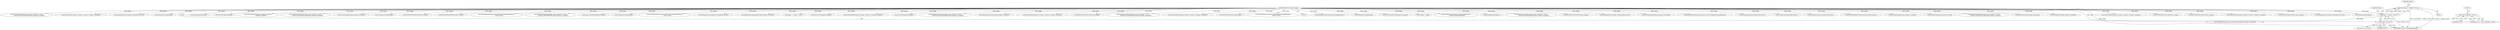 digraph "0_ImageMagick_f983dcdf9c178e0cbc49608a78713c5669aa1bb5@API" {
"1000152" [label="(Call,assert(image != (Image *) NULL))"];
"1000153" [label="(Call,image != (Image *) NULL)"];
"1000119" [label="(MethodParameterIn,Image *image)"];
"1000155" [label="(Call,(Image *) NULL)"];
"1000143" [label="(Call,(const ImageInfo *) NULL)"];
"1000120" [label="(Block,)"];
"1001151" [label="(Call,GetImageProperty(image,\"jpeg:sampling-factor\"))"];
"1001778" [label="(Call,GetImageListLength(image))"];
"1001848" [label="(Call,TIFFSetProperties(tiff,image_info,image))"];
"1000214" [label="(Call,(const char *) NULL)"];
"1000289" [label="(Call,(thandle_t) image)"];
"1000141" [label="(Call,image_info != (const ImageInfo *) NULL)"];
"1002779" [label="(Call,SetImageProgress(image,SaveImagesTag,scene++,\n      GetImageListLength(image)))"];
"1000153" [label="(Call,image != (Image *) NULL)"];
"1000375" [label="(Call,SetImageDepth(image,1))"];
"1002207" [label="(Call,ExportQuantumPixels(image,(const CacheView *) NULL,\n                quantum_info,BlueQuantum,pixels,&image->exception))"];
"1001964" [label="(Call,TIFFWritePixels(tiff,&tiff_info,y,0,image))"];
"1002331" [label="(Call,SetImageProgress(image,SaveImageTag,400,400))"];
"1000666" [label="(Call,SetImageStorageClass(image,DirectClass))"];
"1000370" [label="(Call,SetImageType(image,BilevelType))"];
"1000383" [label="(Call,SetImageStorageClass(image,DirectClass))"];
"1002365" [label="(Call,TransformImageColorspace(image,CMYKColorspace))"];
"1000152" [label="(Call,assert(image != (Image *) NULL))"];
"1002800" [label="(MethodReturn,static MagickBooleanType)"];
"1000640" [label="(Call,EncodeLabImage(image,&image->exception))"];
"1000332" [label="(Call,SetImageType(image,image_info->type))"];
"1002406" [label="(Call,ExportQuantumPixels(image,(const CacheView *) NULL,\n            quantum_info,quantum_type,pixels,&image->exception))"];
"1000119" [label="(MethodParameterIn,Image *image)"];
"1000396" [label="(Call,AcquireQuantumInfo(image_info,image))"];
"1000705" [label="(Call,SetImageGray(image,&image->exception))"];
"1000784" [label="(Call,SetQuantumDepth(image,quantum_info,depth))"];
"1000438" [label="(Call,SetQuantumFormat(image,quantum_info,FloatingPointQuantumFormat))"];
"1002103" [label="(Call,GetVirtualPixels(image,0,y,image->columns,1,&image->exception))"];
"1002138" [label="(Call,TIFFWritePixels(tiff,&tiff_info,y,1,image))"];
"1002221" [label="(Call,TIFFWritePixels(tiff,&tiff_info,y,2,image))"];
"1002385" [label="(Call,GetVirtualPixels(image,0,y,image->columns,1,&image->exception))"];
"1002698" [label="(Call,TIFFWritePixels(tiff,&tiff_info,y,0,image))"];
"1002076" [label="(Call,SetImageProgress(image,SaveImageTag,100,400))"];
"1000157" [label="(Identifier,NULL)"];
"1000388" [label="(Call,SetImageDepth(image,8))"];
"1001950" [label="(Call,ExportQuantumPixels(image,(const CacheView *) NULL,\n                quantum_info,quantum_type,pixels,&image->exception))"];
"1002186" [label="(Call,GetVirtualPixels(image,0,y,image->columns,1,&image->exception))"];
"1000161" [label="(Identifier,image)"];
"1002242" [label="(Call,SetImageProgress(image,SaveImageTag,300,400))"];
"1001752" [label="(Call,GetImageListLength(image))"];
"1000671" [label="(Call,SetImageDepth(image,8))"];
"1001798" [label="(Call,TIFFSetProfiles(tiff,image))"];
"1002275" [label="(Call,GetVirtualPixels(image,0,y,image->columns,1,\n                  &image->exception))"];
"1002684" [label="(Call,ExportQuantumPixels(image,(const CacheView *) NULL,\n            quantum_info,quantum_type,pixels,&image->exception))"];
"1002744" [label="(Call,DecodeLabImage(image,&image->exception))"];
"1002784" [label="(Call,GetImageListLength(image))"];
"1000143" [label="(Call,(const ImageInfo *) NULL)"];
"1002420" [label="(Call,TIFFWritePixels(tiff,&tiff_info,y,0,image))"];
"1002310" [label="(Call,TIFFWritePixels(tiff,&tiff_info,y,3,image))"];
"1002719" [label="(Call,SetImageProgress(image,SaveImageTag,(MagickOffsetType) y,\n                image->rows))"];
"1000155" [label="(Call,(Image *) NULL)"];
"1002041" [label="(Call,ExportQuantumPixels(image,(const CacheView *) NULL,\n                quantum_info,RedQuantum,pixels,&image->exception))"];
"1002766" [label="(Call,image=SyncNextImageInList(image))"];
"1001813" [label="(Call,GetImageListLength(image))"];
"1002441" [label="(Call,SetImageProgress(image,SaveImageTag,(MagickOffsetType) y,\n                image->rows))"];
"1002159" [label="(Call,SetImageProgress(image,SaveImageTag,200,400))"];
"1000428" [label="(Call,IsHighDynamicRangeImage(image,&image->exception))"];
"1002771" [label="(Call,image == (Image *) NULL)"];
"1000154" [label="(Identifier,image)"];
"1000459" [label="(Call,GetPreviousImageInList(image))"];
"1000145" [label="(Identifier,NULL)"];
"1002020" [label="(Call,GetVirtualPixels(image,0,y,image->columns,1,&image->exception))"];
"1002768" [label="(Call,SyncNextImageInList(image))"];
"1002124" [label="(Call,ExportQuantumPixels(image,(const CacheView *) NULL,\n                quantum_info,GreenQuantum,pixels,&image->exception))"];
"1000743" [label="(Call,SetImageMonochrome(image,&image->exception))"];
"1000181" [label="(Call,OpenBlob(image_info,image,WriteBinaryBlobMode,&image->exception))"];
"1002663" [label="(Call,GetVirtualPixels(image,0,y,image->columns,1,&image->exception))"];
"1002055" [label="(Call,TIFFWritePixels(tiff,&tiff_info,y,0,image))"];
"1002296" [label="(Call,ExportQuantumPixels(image,(const CacheView *) NULL,\n                  quantum_info,AlphaQuantum,pixels,&image->exception))"];
"1001929" [label="(Call,GetVirtualPixels(image,0,y,image->columns,1,&image->exception))"];
"1001856" [label="(Call,TIFFSetEXIFProperties(tiff,image))"];
"1001985" [label="(Call,SetImageProgress(image,SaveImageTag,(MagickOffsetType)\n                    y,image->rows))"];
"1000152" -> "1000120"  [label="AST: "];
"1000152" -> "1000153"  [label="CFG: "];
"1000153" -> "1000152"  [label="AST: "];
"1000161" -> "1000152"  [label="CFG: "];
"1000152" -> "1002800"  [label="DDG: assert(image != (Image *) NULL)"];
"1000152" -> "1002800"  [label="DDG: image != (Image *) NULL"];
"1000153" -> "1000152"  [label="DDG: image"];
"1000153" -> "1000152"  [label="DDG: (Image *) NULL"];
"1000153" -> "1000155"  [label="CFG: "];
"1000154" -> "1000153"  [label="AST: "];
"1000155" -> "1000153"  [label="AST: "];
"1000153" -> "1002800"  [label="DDG: (Image *) NULL"];
"1000119" -> "1000153"  [label="DDG: image"];
"1000155" -> "1000153"  [label="DDG: NULL"];
"1000153" -> "1000181"  [label="DDG: image"];
"1000119" -> "1000117"  [label="AST: "];
"1000119" -> "1002800"  [label="DDG: image"];
"1000119" -> "1000181"  [label="DDG: image"];
"1000119" -> "1000289"  [label="DDG: image"];
"1000119" -> "1000332"  [label="DDG: image"];
"1000119" -> "1000370"  [label="DDG: image"];
"1000119" -> "1000375"  [label="DDG: image"];
"1000119" -> "1000383"  [label="DDG: image"];
"1000119" -> "1000388"  [label="DDG: image"];
"1000119" -> "1000396"  [label="DDG: image"];
"1000119" -> "1000428"  [label="DDG: image"];
"1000119" -> "1000438"  [label="DDG: image"];
"1000119" -> "1000459"  [label="DDG: image"];
"1000119" -> "1000640"  [label="DDG: image"];
"1000119" -> "1000666"  [label="DDG: image"];
"1000119" -> "1000671"  [label="DDG: image"];
"1000119" -> "1000705"  [label="DDG: image"];
"1000119" -> "1000743"  [label="DDG: image"];
"1000119" -> "1000784"  [label="DDG: image"];
"1000119" -> "1001151"  [label="DDG: image"];
"1000119" -> "1001752"  [label="DDG: image"];
"1000119" -> "1001778"  [label="DDG: image"];
"1000119" -> "1001798"  [label="DDG: image"];
"1000119" -> "1001813"  [label="DDG: image"];
"1000119" -> "1001848"  [label="DDG: image"];
"1000119" -> "1001856"  [label="DDG: image"];
"1000119" -> "1001929"  [label="DDG: image"];
"1000119" -> "1001950"  [label="DDG: image"];
"1000119" -> "1001964"  [label="DDG: image"];
"1000119" -> "1001985"  [label="DDG: image"];
"1000119" -> "1002020"  [label="DDG: image"];
"1000119" -> "1002041"  [label="DDG: image"];
"1000119" -> "1002055"  [label="DDG: image"];
"1000119" -> "1002076"  [label="DDG: image"];
"1000119" -> "1002103"  [label="DDG: image"];
"1000119" -> "1002124"  [label="DDG: image"];
"1000119" -> "1002138"  [label="DDG: image"];
"1000119" -> "1002159"  [label="DDG: image"];
"1000119" -> "1002186"  [label="DDG: image"];
"1000119" -> "1002207"  [label="DDG: image"];
"1000119" -> "1002221"  [label="DDG: image"];
"1000119" -> "1002242"  [label="DDG: image"];
"1000119" -> "1002275"  [label="DDG: image"];
"1000119" -> "1002296"  [label="DDG: image"];
"1000119" -> "1002310"  [label="DDG: image"];
"1000119" -> "1002331"  [label="DDG: image"];
"1000119" -> "1002365"  [label="DDG: image"];
"1000119" -> "1002385"  [label="DDG: image"];
"1000119" -> "1002406"  [label="DDG: image"];
"1000119" -> "1002420"  [label="DDG: image"];
"1000119" -> "1002441"  [label="DDG: image"];
"1000119" -> "1002663"  [label="DDG: image"];
"1000119" -> "1002684"  [label="DDG: image"];
"1000119" -> "1002698"  [label="DDG: image"];
"1000119" -> "1002719"  [label="DDG: image"];
"1000119" -> "1002744"  [label="DDG: image"];
"1000119" -> "1002766"  [label="DDG: image"];
"1000119" -> "1002768"  [label="DDG: image"];
"1000119" -> "1002771"  [label="DDG: image"];
"1000119" -> "1002779"  [label="DDG: image"];
"1000119" -> "1002784"  [label="DDG: image"];
"1000155" -> "1000157"  [label="CFG: "];
"1000156" -> "1000155"  [label="AST: "];
"1000157" -> "1000155"  [label="AST: "];
"1000155" -> "1002800"  [label="DDG: NULL"];
"1000143" -> "1000155"  [label="DDG: NULL"];
"1000155" -> "1000214"  [label="DDG: NULL"];
"1000143" -> "1000141"  [label="AST: "];
"1000143" -> "1000145"  [label="CFG: "];
"1000144" -> "1000143"  [label="AST: "];
"1000145" -> "1000143"  [label="AST: "];
"1000141" -> "1000143"  [label="CFG: "];
"1000143" -> "1000141"  [label="DDG: NULL"];
}
